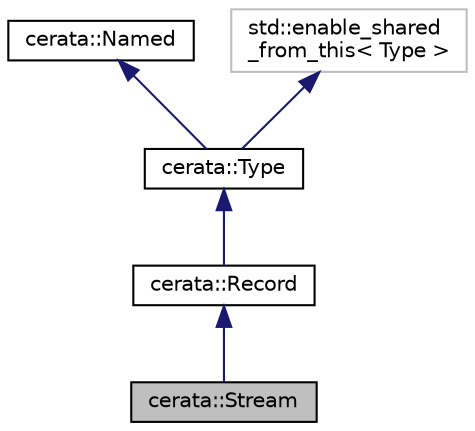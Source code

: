 digraph "cerata::Stream"
{
 // LATEX_PDF_SIZE
  edge [fontname="Helvetica",fontsize="10",labelfontname="Helvetica",labelfontsize="10"];
  node [fontname="Helvetica",fontsize="10",shape=record];
  Node1 [label="cerata::Stream",height=0.2,width=0.4,color="black", fillcolor="grey75", style="filled", fontcolor="black",tooltip="A Stream type."];
  Node2 -> Node1 [dir="back",color="midnightblue",fontsize="10",style="solid",fontname="Helvetica"];
  Node2 [label="cerata::Record",height=0.2,width=0.4,color="black", fillcolor="white", style="filled",URL="$classcerata_1_1_record.html",tooltip="A Record type containing zero or more fields."];
  Node3 -> Node2 [dir="back",color="midnightblue",fontsize="10",style="solid",fontname="Helvetica"];
  Node3 [label="cerata::Type",height=0.2,width=0.4,color="black", fillcolor="white", style="filled",URL="$classcerata_1_1_type.html",tooltip="A Type."];
  Node4 -> Node3 [dir="back",color="midnightblue",fontsize="10",style="solid",fontname="Helvetica"];
  Node4 [label="cerata::Named",height=0.2,width=0.4,color="black", fillcolor="white", style="filled",URL="$structcerata_1_1_named.html",tooltip="Convenience structure for anything that is named. Names are case-sensitive."];
  Node5 -> Node3 [dir="back",color="midnightblue",fontsize="10",style="solid",fontname="Helvetica"];
  Node5 [label="std::enable_shared\l_from_this\< Type \>",height=0.2,width=0.4,color="grey75", fillcolor="white", style="filled",tooltip=" "];
}
